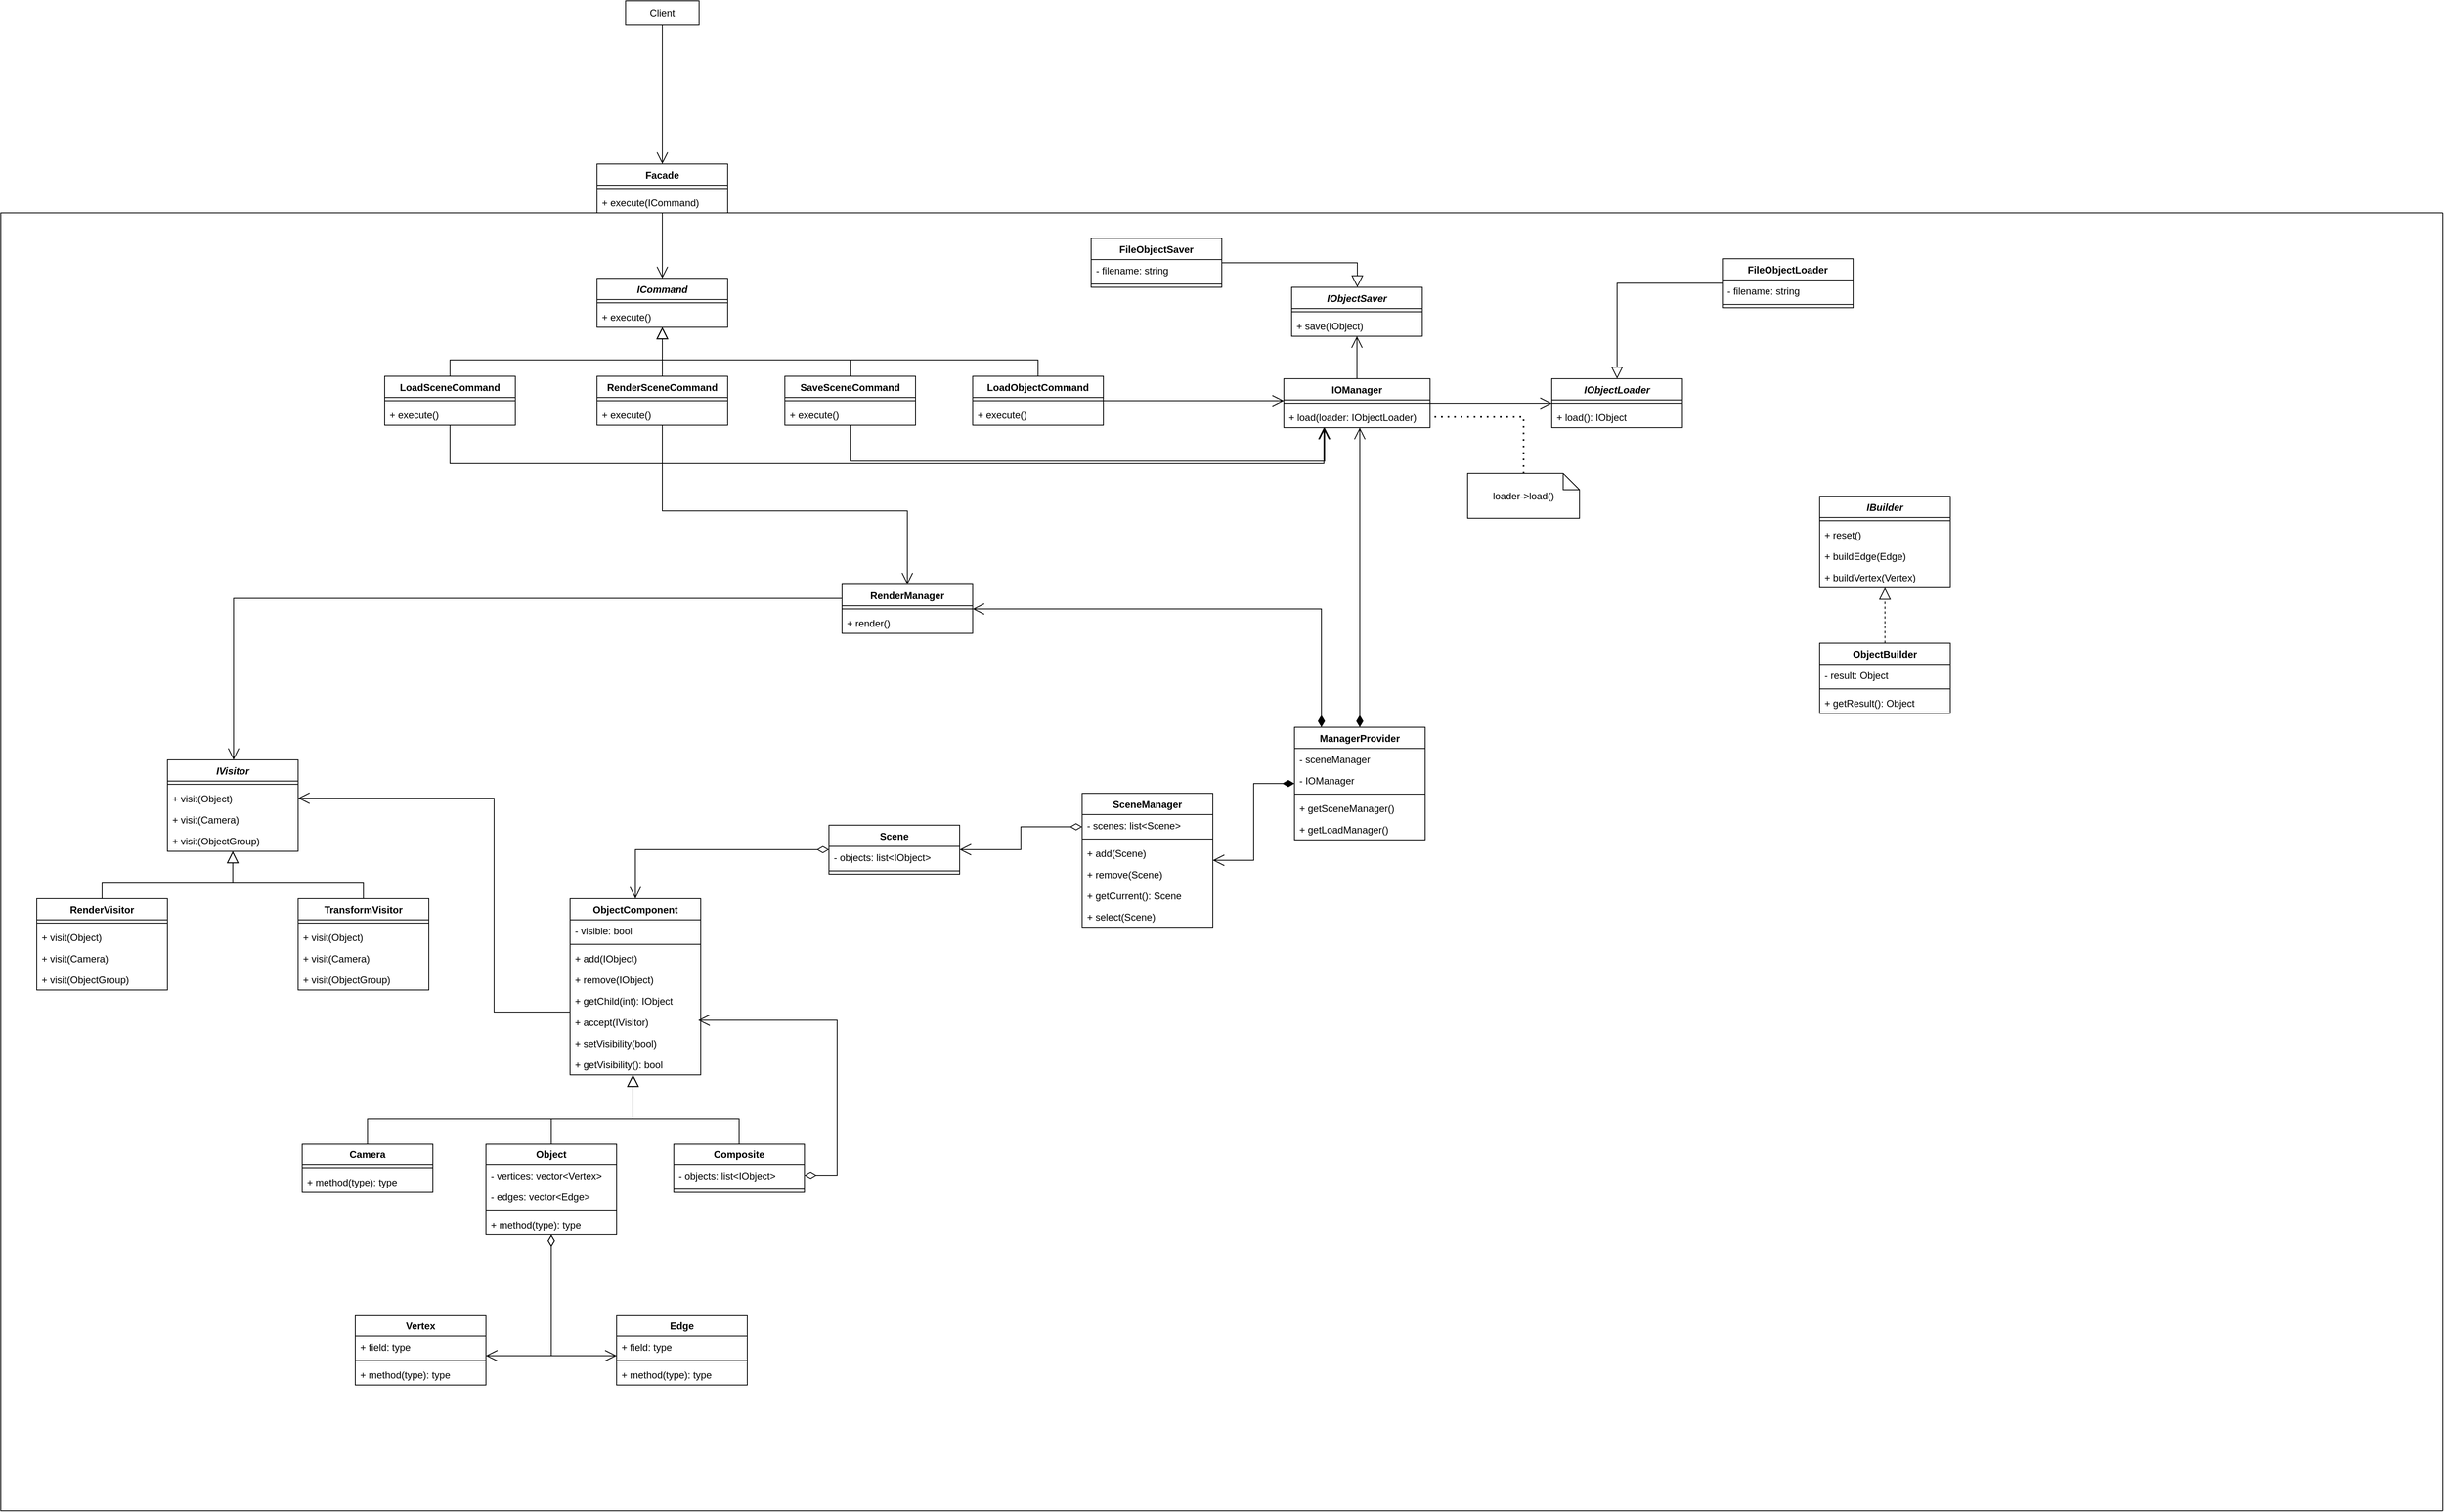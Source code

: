 <mxfile version="17.4.2" type="device"><diagram id="G_Q_PMHw7fxnpR6JD6iH" name="Page-1"><mxGraphModel dx="1293" dy="1623" grid="0" gridSize="10" guides="1" tooltips="1" connect="1" arrows="1" fold="1" page="0" pageScale="1" pageWidth="850" pageHeight="1100" math="0" shadow="0"><root><mxCell id="0"/><mxCell id="1" parent="0"/><mxCell id="bB6vlRDiRzzj8Xv2klCE-108" value="" style="swimlane;startSize=0;movable=0;direction=south;" parent="1" vertex="1"><mxGeometry x="50" y="-310" width="2990" height="1590" as="geometry"/></mxCell><mxCell id="bB6vlRDiRzzj8Xv2klCE-117" value="ICommand" style="swimlane;fontStyle=3;align=center;verticalAlign=top;childLayout=stackLayout;horizontal=1;startSize=26;horizontalStack=0;resizeParent=1;resizeParentMax=0;resizeLast=0;collapsible=1;marginBottom=0;" parent="bB6vlRDiRzzj8Xv2klCE-108" vertex="1"><mxGeometry x="730" y="80" width="160" height="60" as="geometry"/></mxCell><mxCell id="bB6vlRDiRzzj8Xv2klCE-118" value="" style="line;strokeWidth=1;fillColor=none;align=left;verticalAlign=middle;spacingTop=-1;spacingLeft=3;spacingRight=3;rotatable=0;labelPosition=right;points=[];portConstraint=eastwest;" parent="bB6vlRDiRzzj8Xv2klCE-117" vertex="1"><mxGeometry y="26" width="160" height="8" as="geometry"/></mxCell><mxCell id="bB6vlRDiRzzj8Xv2klCE-119" value="+ execute()" style="text;strokeColor=none;fillColor=none;align=left;verticalAlign=top;spacingLeft=4;spacingRight=4;overflow=hidden;rotatable=0;points=[[0,0.5],[1,0.5]];portConstraint=eastwest;" parent="bB6vlRDiRzzj8Xv2klCE-117" vertex="1"><mxGeometry y="34" width="160" height="26" as="geometry"/></mxCell><mxCell id="bB6vlRDiRzzj8Xv2klCE-142" style="edgeStyle=orthogonalEdgeStyle;rounded=0;orthogonalLoop=1;jettySize=auto;html=1;startArrow=none;startFill=0;endArrow=block;endFill=0;startSize=12;endSize=12;" parent="bB6vlRDiRzzj8Xv2klCE-108" source="bB6vlRDiRzzj8Xv2klCE-121" target="bB6vlRDiRzzj8Xv2klCE-117" edge="1"><mxGeometry relative="1" as="geometry"><Array as="points"><mxPoint x="550" y="180"/><mxPoint x="810" y="180"/></Array></mxGeometry></mxCell><mxCell id="bB6vlRDiRzzj8Xv2klCE-186" style="edgeStyle=orthogonalEdgeStyle;rounded=0;orthogonalLoop=1;jettySize=auto;html=1;startArrow=none;startFill=0;endArrow=open;endFill=0;startSize=12;endSize=12;" parent="bB6vlRDiRzzj8Xv2klCE-108" source="bB6vlRDiRzzj8Xv2klCE-121" target="bB6vlRDiRzzj8Xv2klCE-144" edge="1"><mxGeometry relative="1" as="geometry"><Array as="points"><mxPoint x="550" y="307"/><mxPoint x="1620" y="307"/></Array></mxGeometry></mxCell><mxCell id="bB6vlRDiRzzj8Xv2klCE-121" value="LoadSceneCommand" style="swimlane;fontStyle=1;align=center;verticalAlign=top;childLayout=stackLayout;horizontal=1;startSize=26;horizontalStack=0;resizeParent=1;resizeParentMax=0;resizeLast=0;collapsible=1;marginBottom=0;" parent="bB6vlRDiRzzj8Xv2klCE-108" vertex="1"><mxGeometry x="470" y="200" width="160" height="60" as="geometry"/></mxCell><mxCell id="bB6vlRDiRzzj8Xv2klCE-122" value="" style="line;strokeWidth=1;fillColor=none;align=left;verticalAlign=middle;spacingTop=-1;spacingLeft=3;spacingRight=3;rotatable=0;labelPosition=right;points=[];portConstraint=eastwest;" parent="bB6vlRDiRzzj8Xv2klCE-121" vertex="1"><mxGeometry y="26" width="160" height="8" as="geometry"/></mxCell><mxCell id="bB6vlRDiRzzj8Xv2klCE-123" value="+ execute()" style="text;strokeColor=none;fillColor=none;align=left;verticalAlign=top;spacingLeft=4;spacingRight=4;overflow=hidden;rotatable=0;points=[[0,0.5],[1,0.5]];portConstraint=eastwest;" parent="bB6vlRDiRzzj8Xv2klCE-121" vertex="1"><mxGeometry y="34" width="160" height="26" as="geometry"/></mxCell><mxCell id="bB6vlRDiRzzj8Xv2klCE-130" style="edgeStyle=orthogonalEdgeStyle;rounded=0;orthogonalLoop=1;jettySize=auto;html=1;startArrow=none;startFill=0;endArrow=block;endFill=0;startSize=12;endSize=12;" parent="bB6vlRDiRzzj8Xv2klCE-108" source="bB6vlRDiRzzj8Xv2klCE-124" target="bB6vlRDiRzzj8Xv2klCE-117" edge="1"><mxGeometry relative="1" as="geometry"/></mxCell><mxCell id="bB6vlRDiRzzj8Xv2klCE-185" style="edgeStyle=orthogonalEdgeStyle;rounded=0;orthogonalLoop=1;jettySize=auto;html=1;startArrow=none;startFill=0;endArrow=open;endFill=0;startSize=12;endSize=12;" parent="bB6vlRDiRzzj8Xv2klCE-108" source="bB6vlRDiRzzj8Xv2klCE-124" target="bB6vlRDiRzzj8Xv2klCE-177" edge="1"><mxGeometry relative="1" as="geometry"><Array as="points"><mxPoint x="810" y="365"/><mxPoint x="1110" y="365"/></Array></mxGeometry></mxCell><mxCell id="bB6vlRDiRzzj8Xv2klCE-124" value="RenderSceneCommand" style="swimlane;fontStyle=1;align=center;verticalAlign=top;childLayout=stackLayout;horizontal=1;startSize=26;horizontalStack=0;resizeParent=1;resizeParentMax=0;resizeLast=0;collapsible=1;marginBottom=0;" parent="bB6vlRDiRzzj8Xv2klCE-108" vertex="1"><mxGeometry x="730" y="200" width="160" height="60" as="geometry"/></mxCell><mxCell id="bB6vlRDiRzzj8Xv2klCE-125" value="" style="line;strokeWidth=1;fillColor=none;align=left;verticalAlign=middle;spacingTop=-1;spacingLeft=3;spacingRight=3;rotatable=0;labelPosition=right;points=[];portConstraint=eastwest;" parent="bB6vlRDiRzzj8Xv2klCE-124" vertex="1"><mxGeometry y="26" width="160" height="8" as="geometry"/></mxCell><mxCell id="bB6vlRDiRzzj8Xv2klCE-126" value="+ execute()" style="text;strokeColor=none;fillColor=none;align=left;verticalAlign=top;spacingLeft=4;spacingRight=4;overflow=hidden;rotatable=0;points=[[0,0.5],[1,0.5]];portConstraint=eastwest;" parent="bB6vlRDiRzzj8Xv2klCE-124" vertex="1"><mxGeometry y="34" width="160" height="26" as="geometry"/></mxCell><mxCell id="bB6vlRDiRzzj8Xv2klCE-132" style="edgeStyle=orthogonalEdgeStyle;rounded=0;orthogonalLoop=1;jettySize=auto;html=1;startArrow=none;startFill=0;endArrow=block;endFill=0;startSize=12;endSize=12;" parent="bB6vlRDiRzzj8Xv2klCE-108" source="bB6vlRDiRzzj8Xv2klCE-127" target="bB6vlRDiRzzj8Xv2klCE-117" edge="1"><mxGeometry relative="1" as="geometry"><Array as="points"><mxPoint x="1270" y="180"/><mxPoint x="810" y="180"/></Array></mxGeometry></mxCell><mxCell id="bB6vlRDiRzzj8Xv2klCE-166" style="edgeStyle=orthogonalEdgeStyle;rounded=0;orthogonalLoop=1;jettySize=auto;html=1;startArrow=none;startFill=0;endArrow=open;endFill=0;startSize=12;endSize=12;" parent="bB6vlRDiRzzj8Xv2klCE-108" source="bB6vlRDiRzzj8Xv2klCE-127" target="bB6vlRDiRzzj8Xv2klCE-144" edge="1"><mxGeometry relative="1" as="geometry"><Array as="points"><mxPoint x="1523" y="230"/><mxPoint x="1523" y="230"/></Array></mxGeometry></mxCell><mxCell id="bB6vlRDiRzzj8Xv2klCE-127" value="LoadObjectCommand" style="swimlane;fontStyle=1;align=center;verticalAlign=top;childLayout=stackLayout;horizontal=1;startSize=26;horizontalStack=0;resizeParent=1;resizeParentMax=0;resizeLast=0;collapsible=1;marginBottom=0;" parent="bB6vlRDiRzzj8Xv2klCE-108" vertex="1"><mxGeometry x="1190" y="200" width="160" height="60" as="geometry"/></mxCell><mxCell id="bB6vlRDiRzzj8Xv2klCE-128" value="" style="line;strokeWidth=1;fillColor=none;align=left;verticalAlign=middle;spacingTop=-1;spacingLeft=3;spacingRight=3;rotatable=0;labelPosition=right;points=[];portConstraint=eastwest;" parent="bB6vlRDiRzzj8Xv2klCE-127" vertex="1"><mxGeometry y="26" width="160" height="8" as="geometry"/></mxCell><mxCell id="bB6vlRDiRzzj8Xv2klCE-129" value="+ execute()" style="text;strokeColor=none;fillColor=none;align=left;verticalAlign=top;spacingLeft=4;spacingRight=4;overflow=hidden;rotatable=0;points=[[0,0.5],[1,0.5]];portConstraint=eastwest;" parent="bB6vlRDiRzzj8Xv2klCE-127" vertex="1"><mxGeometry y="34" width="160" height="26" as="geometry"/></mxCell><mxCell id="bB6vlRDiRzzj8Xv2klCE-143" style="edgeStyle=orthogonalEdgeStyle;rounded=0;orthogonalLoop=1;jettySize=auto;html=1;startArrow=none;startFill=0;endArrow=block;endFill=0;startSize=12;endSize=12;" parent="bB6vlRDiRzzj8Xv2klCE-108" source="bB6vlRDiRzzj8Xv2klCE-133" target="bB6vlRDiRzzj8Xv2klCE-117" edge="1"><mxGeometry relative="1" as="geometry"><Array as="points"><mxPoint x="1040" y="180"/><mxPoint x="810" y="180"/></Array></mxGeometry></mxCell><mxCell id="bB6vlRDiRzzj8Xv2klCE-176" style="edgeStyle=orthogonalEdgeStyle;rounded=0;orthogonalLoop=1;jettySize=auto;html=1;startArrow=none;startFill=0;endArrow=open;endFill=0;startSize=12;endSize=12;" parent="bB6vlRDiRzzj8Xv2klCE-108" source="bB6vlRDiRzzj8Xv2klCE-133" target="bB6vlRDiRzzj8Xv2klCE-144" edge="1"><mxGeometry relative="1" as="geometry"><Array as="points"><mxPoint x="1040" y="304"/><mxPoint x="1621" y="304"/></Array></mxGeometry></mxCell><mxCell id="bB6vlRDiRzzj8Xv2klCE-133" value="SaveSceneCommand" style="swimlane;fontStyle=1;align=center;verticalAlign=top;childLayout=stackLayout;horizontal=1;startSize=26;horizontalStack=0;resizeParent=1;resizeParentMax=0;resizeLast=0;collapsible=1;marginBottom=0;" parent="bB6vlRDiRzzj8Xv2klCE-108" vertex="1"><mxGeometry x="960" y="200" width="160" height="60" as="geometry"/></mxCell><mxCell id="bB6vlRDiRzzj8Xv2klCE-134" value="" style="line;strokeWidth=1;fillColor=none;align=left;verticalAlign=middle;spacingTop=-1;spacingLeft=3;spacingRight=3;rotatable=0;labelPosition=right;points=[];portConstraint=eastwest;" parent="bB6vlRDiRzzj8Xv2klCE-133" vertex="1"><mxGeometry y="26" width="160" height="8" as="geometry"/></mxCell><mxCell id="bB6vlRDiRzzj8Xv2klCE-135" value="+ execute()" style="text;strokeColor=none;fillColor=none;align=left;verticalAlign=top;spacingLeft=4;spacingRight=4;overflow=hidden;rotatable=0;points=[[0,0.5],[1,0.5]];portConstraint=eastwest;" parent="bB6vlRDiRzzj8Xv2klCE-133" vertex="1"><mxGeometry y="34" width="160" height="26" as="geometry"/></mxCell><mxCell id="bB6vlRDiRzzj8Xv2klCE-1" value="Camera" style="swimlane;fontStyle=1;align=center;verticalAlign=top;childLayout=stackLayout;horizontal=1;startSize=26;horizontalStack=0;resizeParent=1;resizeParentMax=0;resizeLast=0;collapsible=1;marginBottom=0;" parent="bB6vlRDiRzzj8Xv2klCE-108" vertex="1"><mxGeometry x="369" y="1140" width="160" height="60" as="geometry"/></mxCell><mxCell id="bB6vlRDiRzzj8Xv2klCE-3" value="" style="line;strokeWidth=1;fillColor=none;align=left;verticalAlign=middle;spacingTop=-1;spacingLeft=3;spacingRight=3;rotatable=0;labelPosition=right;points=[];portConstraint=eastwest;" parent="bB6vlRDiRzzj8Xv2klCE-1" vertex="1"><mxGeometry y="26" width="160" height="8" as="geometry"/></mxCell><mxCell id="bB6vlRDiRzzj8Xv2klCE-4" value="+ method(type): type" style="text;strokeColor=none;fillColor=none;align=left;verticalAlign=top;spacingLeft=4;spacingRight=4;overflow=hidden;rotatable=0;points=[[0,0.5],[1,0.5]];portConstraint=eastwest;" parent="bB6vlRDiRzzj8Xv2klCE-1" vertex="1"><mxGeometry y="34" width="160" height="26" as="geometry"/></mxCell><mxCell id="bB6vlRDiRzzj8Xv2klCE-5" value="ObjectComponent" style="swimlane;fontStyle=1;align=center;verticalAlign=top;childLayout=stackLayout;horizontal=1;startSize=26;horizontalStack=0;resizeParent=1;resizeParentMax=0;resizeLast=0;collapsible=1;marginBottom=0;" parent="bB6vlRDiRzzj8Xv2klCE-108" vertex="1"><mxGeometry x="697" y="840" width="160" height="216" as="geometry"/></mxCell><mxCell id="FsMbufZpEnlzZFae4OoH-3" value="- visible: bool" style="text;strokeColor=none;fillColor=none;align=left;verticalAlign=top;spacingLeft=4;spacingRight=4;overflow=hidden;rotatable=0;points=[[0,0.5],[1,0.5]];portConstraint=eastwest;" vertex="1" parent="bB6vlRDiRzzj8Xv2klCE-5"><mxGeometry y="26" width="160" height="26" as="geometry"/></mxCell><mxCell id="bB6vlRDiRzzj8Xv2klCE-7" value="" style="line;strokeWidth=1;fillColor=none;align=left;verticalAlign=middle;spacingTop=-1;spacingLeft=3;spacingRight=3;rotatable=0;labelPosition=right;points=[];portConstraint=eastwest;" parent="bB6vlRDiRzzj8Xv2klCE-5" vertex="1"><mxGeometry y="52" width="160" height="8" as="geometry"/></mxCell><mxCell id="bB6vlRDiRzzj8Xv2klCE-8" value="+ add(IObject)" style="text;strokeColor=none;fillColor=none;align=left;verticalAlign=top;spacingLeft=4;spacingRight=4;overflow=hidden;rotatable=0;points=[[0,0.5],[1,0.5]];portConstraint=eastwest;" parent="bB6vlRDiRzzj8Xv2klCE-5" vertex="1"><mxGeometry y="60" width="160" height="26" as="geometry"/></mxCell><mxCell id="bB6vlRDiRzzj8Xv2klCE-25" value="+ remove(IObject)" style="text;strokeColor=none;fillColor=none;align=left;verticalAlign=top;spacingLeft=4;spacingRight=4;overflow=hidden;rotatable=0;points=[[0,0.5],[1,0.5]];portConstraint=eastwest;" parent="bB6vlRDiRzzj8Xv2klCE-5" vertex="1"><mxGeometry y="86" width="160" height="26" as="geometry"/></mxCell><mxCell id="bB6vlRDiRzzj8Xv2klCE-26" value="+ getChild(int): IObject" style="text;strokeColor=none;fillColor=none;align=left;verticalAlign=top;spacingLeft=4;spacingRight=4;overflow=hidden;rotatable=0;points=[[0,0.5],[1,0.5]];portConstraint=eastwest;" parent="bB6vlRDiRzzj8Xv2klCE-5" vertex="1"><mxGeometry y="112" width="160" height="26" as="geometry"/></mxCell><mxCell id="bB6vlRDiRzzj8Xv2klCE-54" value="+ accept(IVisitor)" style="text;strokeColor=none;fillColor=none;align=left;verticalAlign=top;spacingLeft=4;spacingRight=4;overflow=hidden;rotatable=0;points=[[0,0.5],[1,0.5]];portConstraint=eastwest;" parent="bB6vlRDiRzzj8Xv2klCE-5" vertex="1"><mxGeometry y="138" width="160" height="26" as="geometry"/></mxCell><mxCell id="FsMbufZpEnlzZFae4OoH-1" value="+ setVisibility(bool)" style="text;strokeColor=none;fillColor=none;align=left;verticalAlign=top;spacingLeft=4;spacingRight=4;overflow=hidden;rotatable=0;points=[[0,0.5],[1,0.5]];portConstraint=eastwest;" vertex="1" parent="bB6vlRDiRzzj8Xv2klCE-5"><mxGeometry y="164" width="160" height="26" as="geometry"/></mxCell><mxCell id="FsMbufZpEnlzZFae4OoH-4" value="+ getVisibility(): bool" style="text;strokeColor=none;fillColor=none;align=left;verticalAlign=top;spacingLeft=4;spacingRight=4;overflow=hidden;rotatable=0;points=[[0,0.5],[1,0.5]];portConstraint=eastwest;" vertex="1" parent="bB6vlRDiRzzj8Xv2klCE-5"><mxGeometry y="190" width="160" height="26" as="geometry"/></mxCell><mxCell id="bB6vlRDiRzzj8Xv2klCE-28" style="edgeStyle=orthogonalEdgeStyle;rounded=0;orthogonalLoop=1;jettySize=auto;html=1;startArrow=none;startFill=0;endArrow=block;endFill=0;startSize=12;endSize=12;" parent="bB6vlRDiRzzj8Xv2klCE-108" source="bB6vlRDiRzzj8Xv2klCE-1" target="bB6vlRDiRzzj8Xv2klCE-5" edge="1"><mxGeometry relative="1" as="geometry"><Array as="points"><mxPoint x="449" y="1110"/><mxPoint x="774" y="1110"/></Array></mxGeometry></mxCell><mxCell id="bB6vlRDiRzzj8Xv2klCE-27" style="edgeStyle=orthogonalEdgeStyle;rounded=0;orthogonalLoop=1;jettySize=auto;html=1;startArrow=diamondThin;startFill=0;endArrow=open;endFill=0;startSize=12;endSize=12;" parent="bB6vlRDiRzzj8Xv2klCE-108" source="bB6vlRDiRzzj8Xv2klCE-9" target="bB6vlRDiRzzj8Xv2klCE-5" edge="1"><mxGeometry relative="1" as="geometry"/></mxCell><mxCell id="bB6vlRDiRzzj8Xv2klCE-9" value="Scene" style="swimlane;fontStyle=1;align=center;verticalAlign=top;childLayout=stackLayout;horizontal=1;startSize=26;horizontalStack=0;resizeParent=1;resizeParentMax=0;resizeLast=0;collapsible=1;marginBottom=0;" parent="bB6vlRDiRzzj8Xv2klCE-108" vertex="1"><mxGeometry x="1014" y="750" width="160" height="60" as="geometry"/></mxCell><mxCell id="bB6vlRDiRzzj8Xv2klCE-10" value="- objects: list&lt;IObject&gt;" style="text;strokeColor=none;fillColor=none;align=left;verticalAlign=top;spacingLeft=4;spacingRight=4;overflow=hidden;rotatable=0;points=[[0,0.5],[1,0.5]];portConstraint=eastwest;" parent="bB6vlRDiRzzj8Xv2klCE-9" vertex="1"><mxGeometry y="26" width="160" height="26" as="geometry"/></mxCell><mxCell id="bB6vlRDiRzzj8Xv2klCE-11" value="" style="line;strokeWidth=1;fillColor=none;align=left;verticalAlign=middle;spacingTop=-1;spacingLeft=3;spacingRight=3;rotatable=0;labelPosition=right;points=[];portConstraint=eastwest;" parent="bB6vlRDiRzzj8Xv2klCE-9" vertex="1"><mxGeometry y="52" width="160" height="8" as="geometry"/></mxCell><mxCell id="bB6vlRDiRzzj8Xv2klCE-22" style="edgeStyle=orthogonalEdgeStyle;rounded=0;orthogonalLoop=1;jettySize=auto;html=1;startArrow=none;startFill=0;endArrow=block;endFill=0;startSize=12;endSize=12;" parent="bB6vlRDiRzzj8Xv2klCE-108" source="bB6vlRDiRzzj8Xv2klCE-13" target="bB6vlRDiRzzj8Xv2klCE-5" edge="1"><mxGeometry relative="1" as="geometry"><Array as="points"><mxPoint x="674" y="1110"/><mxPoint x="774" y="1110"/></Array></mxGeometry></mxCell><mxCell id="bB6vlRDiRzzj8Xv2klCE-13" value="Object" style="swimlane;fontStyle=1;align=center;verticalAlign=top;childLayout=stackLayout;horizontal=1;startSize=26;horizontalStack=0;resizeParent=1;resizeParentMax=0;resizeLast=0;collapsible=1;marginBottom=0;" parent="bB6vlRDiRzzj8Xv2klCE-108" vertex="1"><mxGeometry x="594" y="1140" width="160" height="112" as="geometry"/></mxCell><mxCell id="bB6vlRDiRzzj8Xv2klCE-71" value="- vertices: vector&lt;Vertex&gt;" style="text;strokeColor=none;fillColor=none;align=left;verticalAlign=top;spacingLeft=4;spacingRight=4;overflow=hidden;rotatable=0;points=[[0,0.5],[1,0.5]];portConstraint=eastwest;" parent="bB6vlRDiRzzj8Xv2klCE-13" vertex="1"><mxGeometry y="26" width="160" height="26" as="geometry"/></mxCell><mxCell id="bB6vlRDiRzzj8Xv2klCE-72" value="- edges: vector&lt;Edge&gt;" style="text;strokeColor=none;fillColor=none;align=left;verticalAlign=top;spacingLeft=4;spacingRight=4;overflow=hidden;rotatable=0;points=[[0,0.5],[1,0.5]];portConstraint=eastwest;" parent="bB6vlRDiRzzj8Xv2klCE-13" vertex="1"><mxGeometry y="52" width="160" height="26" as="geometry"/></mxCell><mxCell id="bB6vlRDiRzzj8Xv2klCE-15" value="" style="line;strokeWidth=1;fillColor=none;align=left;verticalAlign=middle;spacingTop=-1;spacingLeft=3;spacingRight=3;rotatable=0;labelPosition=right;points=[];portConstraint=eastwest;" parent="bB6vlRDiRzzj8Xv2klCE-13" vertex="1"><mxGeometry y="78" width="160" height="8" as="geometry"/></mxCell><mxCell id="bB6vlRDiRzzj8Xv2klCE-16" value="+ method(type): type" style="text;strokeColor=none;fillColor=none;align=left;verticalAlign=top;spacingLeft=4;spacingRight=4;overflow=hidden;rotatable=0;points=[[0,0.5],[1,0.5]];portConstraint=eastwest;" parent="bB6vlRDiRzzj8Xv2klCE-13" vertex="1"><mxGeometry y="86" width="160" height="26" as="geometry"/></mxCell><mxCell id="bB6vlRDiRzzj8Xv2klCE-21" style="edgeStyle=orthogonalEdgeStyle;rounded=0;orthogonalLoop=1;jettySize=auto;html=1;entryX=1;entryY=0.5;entryDx=0;entryDy=0;exitX=1;exitY=0.5;exitDx=0;exitDy=0;endSize=12;startSize=12;endArrow=open;endFill=0;startArrow=diamondThin;startFill=0;" parent="bB6vlRDiRzzj8Xv2klCE-108" source="bB6vlRDiRzzj8Xv2klCE-18" edge="1"><mxGeometry relative="1" as="geometry"><mxPoint x="854" y="989" as="targetPoint"/><Array as="points"><mxPoint x="1024" y="1179"/><mxPoint x="1024" y="989"/></Array></mxGeometry></mxCell><mxCell id="bB6vlRDiRzzj8Xv2klCE-24" style="edgeStyle=orthogonalEdgeStyle;rounded=0;orthogonalLoop=1;jettySize=auto;html=1;exitX=0.5;exitY=0;exitDx=0;exitDy=0;startArrow=none;startFill=0;endArrow=block;endFill=0;startSize=12;endSize=12;" parent="bB6vlRDiRzzj8Xv2klCE-108" source="bB6vlRDiRzzj8Xv2klCE-17" target="bB6vlRDiRzzj8Xv2klCE-5" edge="1"><mxGeometry relative="1" as="geometry"><Array as="points"><mxPoint x="904" y="1110"/><mxPoint x="774" y="1110"/></Array></mxGeometry></mxCell><mxCell id="bB6vlRDiRzzj8Xv2klCE-17" value="Composite" style="swimlane;fontStyle=1;align=center;verticalAlign=top;childLayout=stackLayout;horizontal=1;startSize=26;horizontalStack=0;resizeParent=1;resizeParentMax=0;resizeLast=0;collapsible=1;marginBottom=0;" parent="bB6vlRDiRzzj8Xv2klCE-108" vertex="1"><mxGeometry x="824" y="1140" width="160" height="60" as="geometry"/></mxCell><mxCell id="bB6vlRDiRzzj8Xv2klCE-18" value="- objects: list&lt;IObject&gt;" style="text;strokeColor=none;fillColor=none;align=left;verticalAlign=top;spacingLeft=4;spacingRight=4;overflow=hidden;rotatable=0;points=[[0,0.5],[1,0.5]];portConstraint=eastwest;" parent="bB6vlRDiRzzj8Xv2klCE-17" vertex="1"><mxGeometry y="26" width="160" height="26" as="geometry"/></mxCell><mxCell id="bB6vlRDiRzzj8Xv2klCE-19" value="" style="line;strokeWidth=1;fillColor=none;align=left;verticalAlign=middle;spacingTop=-1;spacingLeft=3;spacingRight=3;rotatable=0;labelPosition=right;points=[];portConstraint=eastwest;" parent="bB6vlRDiRzzj8Xv2klCE-17" vertex="1"><mxGeometry y="52" width="160" height="8" as="geometry"/></mxCell><mxCell id="bB6vlRDiRzzj8Xv2klCE-29" value="IVisitor" style="swimlane;fontStyle=3;align=center;verticalAlign=top;childLayout=stackLayout;horizontal=1;startSize=26;horizontalStack=0;resizeParent=1;resizeParentMax=0;resizeLast=0;collapsible=1;marginBottom=0;" parent="bB6vlRDiRzzj8Xv2klCE-108" vertex="1"><mxGeometry x="204" y="670" width="160" height="112" as="geometry"/></mxCell><mxCell id="bB6vlRDiRzzj8Xv2klCE-31" value="" style="line;strokeWidth=1;fillColor=none;align=left;verticalAlign=middle;spacingTop=-1;spacingLeft=3;spacingRight=3;rotatable=0;labelPosition=right;points=[];portConstraint=eastwest;" parent="bB6vlRDiRzzj8Xv2klCE-29" vertex="1"><mxGeometry y="26" width="160" height="8" as="geometry"/></mxCell><mxCell id="bB6vlRDiRzzj8Xv2klCE-32" value="+ visit(Object)" style="text;strokeColor=none;fillColor=none;align=left;verticalAlign=top;spacingLeft=4;spacingRight=4;overflow=hidden;rotatable=0;points=[[0,0.5],[1,0.5]];portConstraint=eastwest;" parent="bB6vlRDiRzzj8Xv2klCE-29" vertex="1"><mxGeometry y="34" width="160" height="26" as="geometry"/></mxCell><mxCell id="bB6vlRDiRzzj8Xv2klCE-33" value="+ visit(Camera)" style="text;strokeColor=none;fillColor=none;align=left;verticalAlign=top;spacingLeft=4;spacingRight=4;overflow=hidden;rotatable=0;points=[[0,0.5],[1,0.5]];portConstraint=eastwest;" parent="bB6vlRDiRzzj8Xv2klCE-29" vertex="1"><mxGeometry y="60" width="160" height="26" as="geometry"/></mxCell><mxCell id="bB6vlRDiRzzj8Xv2klCE-34" value="+ visit(ObjectGroup)" style="text;strokeColor=none;fillColor=none;align=left;verticalAlign=top;spacingLeft=4;spacingRight=4;overflow=hidden;rotatable=0;points=[[0,0.5],[1,0.5]];portConstraint=eastwest;" parent="bB6vlRDiRzzj8Xv2klCE-29" vertex="1"><mxGeometry y="86" width="160" height="26" as="geometry"/></mxCell><mxCell id="bB6vlRDiRzzj8Xv2klCE-49" style="edgeStyle=orthogonalEdgeStyle;rounded=0;orthogonalLoop=1;jettySize=auto;html=1;startArrow=none;startFill=0;endArrow=block;endFill=0;startSize=12;endSize=12;" parent="bB6vlRDiRzzj8Xv2klCE-108" source="bB6vlRDiRzzj8Xv2klCE-39" target="bB6vlRDiRzzj8Xv2klCE-29" edge="1"><mxGeometry relative="1" as="geometry"><Array as="points"><mxPoint x="124" y="820"/><mxPoint x="284" y="820"/></Array></mxGeometry></mxCell><mxCell id="bB6vlRDiRzzj8Xv2klCE-39" value="RenderVisitor" style="swimlane;fontStyle=1;align=center;verticalAlign=top;childLayout=stackLayout;horizontal=1;startSize=26;horizontalStack=0;resizeParent=1;resizeParentMax=0;resizeLast=0;collapsible=1;marginBottom=0;" parent="bB6vlRDiRzzj8Xv2klCE-108" vertex="1"><mxGeometry x="44" y="840" width="160" height="112" as="geometry"/></mxCell><mxCell id="bB6vlRDiRzzj8Xv2klCE-40" value="" style="line;strokeWidth=1;fillColor=none;align=left;verticalAlign=middle;spacingTop=-1;spacingLeft=3;spacingRight=3;rotatable=0;labelPosition=right;points=[];portConstraint=eastwest;" parent="bB6vlRDiRzzj8Xv2klCE-39" vertex="1"><mxGeometry y="26" width="160" height="8" as="geometry"/></mxCell><mxCell id="bB6vlRDiRzzj8Xv2klCE-41" value="+ visit(Object)" style="text;strokeColor=none;fillColor=none;align=left;verticalAlign=top;spacingLeft=4;spacingRight=4;overflow=hidden;rotatable=0;points=[[0,0.5],[1,0.5]];portConstraint=eastwest;" parent="bB6vlRDiRzzj8Xv2klCE-39" vertex="1"><mxGeometry y="34" width="160" height="26" as="geometry"/></mxCell><mxCell id="bB6vlRDiRzzj8Xv2klCE-42" value="+ visit(Camera)" style="text;strokeColor=none;fillColor=none;align=left;verticalAlign=top;spacingLeft=4;spacingRight=4;overflow=hidden;rotatable=0;points=[[0,0.5],[1,0.5]];portConstraint=eastwest;" parent="bB6vlRDiRzzj8Xv2klCE-39" vertex="1"><mxGeometry y="60" width="160" height="26" as="geometry"/></mxCell><mxCell id="bB6vlRDiRzzj8Xv2klCE-43" value="+ visit(ObjectGroup)" style="text;strokeColor=none;fillColor=none;align=left;verticalAlign=top;spacingLeft=4;spacingRight=4;overflow=hidden;rotatable=0;points=[[0,0.5],[1,0.5]];portConstraint=eastwest;" parent="bB6vlRDiRzzj8Xv2klCE-39" vertex="1"><mxGeometry y="86" width="160" height="26" as="geometry"/></mxCell><mxCell id="bB6vlRDiRzzj8Xv2klCE-51" style="edgeStyle=orthogonalEdgeStyle;rounded=0;orthogonalLoop=1;jettySize=auto;html=1;startArrow=none;startFill=0;endArrow=block;endFill=0;startSize=12;endSize=12;" parent="bB6vlRDiRzzj8Xv2klCE-108" source="bB6vlRDiRzzj8Xv2klCE-44" target="bB6vlRDiRzzj8Xv2klCE-29" edge="1"><mxGeometry relative="1" as="geometry"><Array as="points"><mxPoint x="444" y="820"/><mxPoint x="284" y="820"/></Array></mxGeometry></mxCell><mxCell id="bB6vlRDiRzzj8Xv2klCE-44" value="TransformVisitor" style="swimlane;fontStyle=1;align=center;verticalAlign=top;childLayout=stackLayout;horizontal=1;startSize=26;horizontalStack=0;resizeParent=1;resizeParentMax=0;resizeLast=0;collapsible=1;marginBottom=0;" parent="bB6vlRDiRzzj8Xv2klCE-108" vertex="1"><mxGeometry x="364" y="840" width="160" height="112" as="geometry"/></mxCell><mxCell id="bB6vlRDiRzzj8Xv2klCE-45" value="" style="line;strokeWidth=1;fillColor=none;align=left;verticalAlign=middle;spacingTop=-1;spacingLeft=3;spacingRight=3;rotatable=0;labelPosition=right;points=[];portConstraint=eastwest;" parent="bB6vlRDiRzzj8Xv2klCE-44" vertex="1"><mxGeometry y="26" width="160" height="8" as="geometry"/></mxCell><mxCell id="bB6vlRDiRzzj8Xv2klCE-46" value="+ visit(Object)" style="text;strokeColor=none;fillColor=none;align=left;verticalAlign=top;spacingLeft=4;spacingRight=4;overflow=hidden;rotatable=0;points=[[0,0.5],[1,0.5]];portConstraint=eastwest;" parent="bB6vlRDiRzzj8Xv2klCE-44" vertex="1"><mxGeometry y="34" width="160" height="26" as="geometry"/></mxCell><mxCell id="bB6vlRDiRzzj8Xv2klCE-47" value="+ visit(Camera)" style="text;strokeColor=none;fillColor=none;align=left;verticalAlign=top;spacingLeft=4;spacingRight=4;overflow=hidden;rotatable=0;points=[[0,0.5],[1,0.5]];portConstraint=eastwest;" parent="bB6vlRDiRzzj8Xv2klCE-44" vertex="1"><mxGeometry y="60" width="160" height="26" as="geometry"/></mxCell><mxCell id="bB6vlRDiRzzj8Xv2klCE-48" value="+ visit(ObjectGroup)" style="text;strokeColor=none;fillColor=none;align=left;verticalAlign=top;spacingLeft=4;spacingRight=4;overflow=hidden;rotatable=0;points=[[0,0.5],[1,0.5]];portConstraint=eastwest;" parent="bB6vlRDiRzzj8Xv2klCE-44" vertex="1"><mxGeometry y="86" width="160" height="26" as="geometry"/></mxCell><mxCell id="bB6vlRDiRzzj8Xv2klCE-55" style="edgeStyle=orthogonalEdgeStyle;rounded=0;orthogonalLoop=1;jettySize=auto;html=1;startArrow=none;startFill=0;endArrow=open;endFill=0;startSize=12;endSize=12;" parent="bB6vlRDiRzzj8Xv2klCE-108" source="bB6vlRDiRzzj8Xv2klCE-5" target="bB6vlRDiRzzj8Xv2klCE-32" edge="1"><mxGeometry relative="1" as="geometry"><Array as="points"><mxPoint x="604" y="979"/><mxPoint x="604" y="717"/></Array></mxGeometry></mxCell><mxCell id="bB6vlRDiRzzj8Xv2klCE-81" style="edgeStyle=orthogonalEdgeStyle;rounded=0;orthogonalLoop=1;jettySize=auto;html=1;startArrow=diamondThin;startFill=0;endArrow=open;endFill=0;startSize=12;endSize=12;" parent="bB6vlRDiRzzj8Xv2klCE-108" source="bB6vlRDiRzzj8Xv2klCE-13" target="bB6vlRDiRzzj8Xv2klCE-73" edge="1"><mxGeometry relative="1" as="geometry"><Array as="points"><mxPoint x="674" y="1400"/></Array></mxGeometry></mxCell><mxCell id="bB6vlRDiRzzj8Xv2klCE-73" value="Vertex" style="swimlane;fontStyle=1;align=center;verticalAlign=top;childLayout=stackLayout;horizontal=1;startSize=26;horizontalStack=0;resizeParent=1;resizeParentMax=0;resizeLast=0;collapsible=1;marginBottom=0;" parent="bB6vlRDiRzzj8Xv2klCE-108" vertex="1"><mxGeometry x="434" y="1350" width="160" height="86" as="geometry"/></mxCell><mxCell id="bB6vlRDiRzzj8Xv2klCE-74" value="+ field: type" style="text;strokeColor=none;fillColor=none;align=left;verticalAlign=top;spacingLeft=4;spacingRight=4;overflow=hidden;rotatable=0;points=[[0,0.5],[1,0.5]];portConstraint=eastwest;" parent="bB6vlRDiRzzj8Xv2klCE-73" vertex="1"><mxGeometry y="26" width="160" height="26" as="geometry"/></mxCell><mxCell id="bB6vlRDiRzzj8Xv2klCE-75" value="" style="line;strokeWidth=1;fillColor=none;align=left;verticalAlign=middle;spacingTop=-1;spacingLeft=3;spacingRight=3;rotatable=0;labelPosition=right;points=[];portConstraint=eastwest;" parent="bB6vlRDiRzzj8Xv2klCE-73" vertex="1"><mxGeometry y="52" width="160" height="8" as="geometry"/></mxCell><mxCell id="bB6vlRDiRzzj8Xv2klCE-76" value="+ method(type): type" style="text;strokeColor=none;fillColor=none;align=left;verticalAlign=top;spacingLeft=4;spacingRight=4;overflow=hidden;rotatable=0;points=[[0,0.5],[1,0.5]];portConstraint=eastwest;" parent="bB6vlRDiRzzj8Xv2klCE-73" vertex="1"><mxGeometry y="60" width="160" height="26" as="geometry"/></mxCell><mxCell id="bB6vlRDiRzzj8Xv2klCE-77" value="Edge" style="swimlane;fontStyle=1;align=center;verticalAlign=top;childLayout=stackLayout;horizontal=1;startSize=26;horizontalStack=0;resizeParent=1;resizeParentMax=0;resizeLast=0;collapsible=1;marginBottom=0;" parent="bB6vlRDiRzzj8Xv2klCE-108" vertex="1"><mxGeometry x="754" y="1350" width="160" height="86" as="geometry"/></mxCell><mxCell id="bB6vlRDiRzzj8Xv2klCE-78" value="+ field: type" style="text;strokeColor=none;fillColor=none;align=left;verticalAlign=top;spacingLeft=4;spacingRight=4;overflow=hidden;rotatable=0;points=[[0,0.5],[1,0.5]];portConstraint=eastwest;" parent="bB6vlRDiRzzj8Xv2klCE-77" vertex="1"><mxGeometry y="26" width="160" height="26" as="geometry"/></mxCell><mxCell id="bB6vlRDiRzzj8Xv2klCE-79" value="" style="line;strokeWidth=1;fillColor=none;align=left;verticalAlign=middle;spacingTop=-1;spacingLeft=3;spacingRight=3;rotatable=0;labelPosition=right;points=[];portConstraint=eastwest;" parent="bB6vlRDiRzzj8Xv2klCE-77" vertex="1"><mxGeometry y="52" width="160" height="8" as="geometry"/></mxCell><mxCell id="bB6vlRDiRzzj8Xv2klCE-80" value="+ method(type): type" style="text;strokeColor=none;fillColor=none;align=left;verticalAlign=top;spacingLeft=4;spacingRight=4;overflow=hidden;rotatable=0;points=[[0,0.5],[1,0.5]];portConstraint=eastwest;" parent="bB6vlRDiRzzj8Xv2klCE-77" vertex="1"><mxGeometry y="60" width="160" height="26" as="geometry"/></mxCell><mxCell id="bB6vlRDiRzzj8Xv2klCE-88" value="ObjectBuilder" style="swimlane;fontStyle=1;align=center;verticalAlign=top;childLayout=stackLayout;horizontal=1;startSize=26;horizontalStack=0;resizeParent=1;resizeParentMax=0;resizeLast=0;collapsible=1;marginBottom=0;" parent="bB6vlRDiRzzj8Xv2klCE-108" vertex="1"><mxGeometry x="2227" y="527" width="160" height="86" as="geometry"/></mxCell><mxCell id="bB6vlRDiRzzj8Xv2klCE-89" value="- result: Object" style="text;strokeColor=none;fillColor=none;align=left;verticalAlign=top;spacingLeft=4;spacingRight=4;overflow=hidden;rotatable=0;points=[[0,0.5],[1,0.5]];portConstraint=eastwest;" parent="bB6vlRDiRzzj8Xv2klCE-88" vertex="1"><mxGeometry y="26" width="160" height="26" as="geometry"/></mxCell><mxCell id="bB6vlRDiRzzj8Xv2klCE-90" value="" style="line;strokeWidth=1;fillColor=none;align=left;verticalAlign=middle;spacingTop=-1;spacingLeft=3;spacingRight=3;rotatable=0;labelPosition=right;points=[];portConstraint=eastwest;" parent="bB6vlRDiRzzj8Xv2klCE-88" vertex="1"><mxGeometry y="52" width="160" height="8" as="geometry"/></mxCell><mxCell id="bB6vlRDiRzzj8Xv2klCE-91" value="+ getResult(): Object" style="text;strokeColor=none;fillColor=none;align=left;verticalAlign=top;spacingLeft=4;spacingRight=4;overflow=hidden;rotatable=0;points=[[0,0.5],[1,0.5]];portConstraint=eastwest;" parent="bB6vlRDiRzzj8Xv2klCE-88" vertex="1"><mxGeometry y="60" width="160" height="26" as="geometry"/></mxCell><mxCell id="bB6vlRDiRzzj8Xv2klCE-82" style="edgeStyle=orthogonalEdgeStyle;rounded=0;orthogonalLoop=1;jettySize=auto;html=1;startArrow=diamondThin;startFill=0;endArrow=open;endFill=0;startSize=12;endSize=12;" parent="bB6vlRDiRzzj8Xv2klCE-108" source="bB6vlRDiRzzj8Xv2klCE-13" target="bB6vlRDiRzzj8Xv2klCE-77" edge="1"><mxGeometry relative="1" as="geometry"><Array as="points"><mxPoint x="674" y="1400"/></Array></mxGeometry></mxCell><mxCell id="bB6vlRDiRzzj8Xv2klCE-101" style="edgeStyle=orthogonalEdgeStyle;rounded=0;orthogonalLoop=1;jettySize=auto;html=1;startArrow=diamondThin;startFill=0;endArrow=open;endFill=0;startSize=12;endSize=12;" parent="bB6vlRDiRzzj8Xv2klCE-108" source="bB6vlRDiRzzj8Xv2klCE-94" target="bB6vlRDiRzzj8Xv2klCE-9" edge="1"><mxGeometry relative="1" as="geometry"><Array as="points"><mxPoint x="1249" y="752"/><mxPoint x="1249" y="780"/></Array></mxGeometry></mxCell><mxCell id="bB6vlRDiRzzj8Xv2klCE-56" value="IObjectLoader" style="swimlane;fontStyle=3;align=center;verticalAlign=top;childLayout=stackLayout;horizontal=1;startSize=26;horizontalStack=0;resizeParent=1;resizeParentMax=0;resizeLast=0;collapsible=1;marginBottom=0;" parent="bB6vlRDiRzzj8Xv2klCE-108" vertex="1"><mxGeometry x="1899" y="203" width="160" height="60" as="geometry"/></mxCell><mxCell id="bB6vlRDiRzzj8Xv2klCE-58" value="" style="line;strokeWidth=1;fillColor=none;align=left;verticalAlign=middle;spacingTop=-1;spacingLeft=3;spacingRight=3;rotatable=0;labelPosition=right;points=[];portConstraint=eastwest;" parent="bB6vlRDiRzzj8Xv2klCE-56" vertex="1"><mxGeometry y="26" width="160" height="8" as="geometry"/></mxCell><mxCell id="bB6vlRDiRzzj8Xv2klCE-59" value="+ load(): IObject" style="text;strokeColor=none;fillColor=none;align=left;verticalAlign=top;spacingLeft=4;spacingRight=4;overflow=hidden;rotatable=0;points=[[0,0.5],[1,0.5]];portConstraint=eastwest;" parent="bB6vlRDiRzzj8Xv2klCE-56" vertex="1"><mxGeometry y="34" width="160" height="26" as="geometry"/></mxCell><mxCell id="bB6vlRDiRzzj8Xv2klCE-64" style="edgeStyle=orthogonalEdgeStyle;rounded=0;orthogonalLoop=1;jettySize=auto;html=1;startArrow=none;startFill=0;endArrow=block;endFill=0;startSize=12;endSize=12;" parent="bB6vlRDiRzzj8Xv2klCE-108" source="bB6vlRDiRzzj8Xv2klCE-60" target="bB6vlRDiRzzj8Xv2klCE-56" edge="1"><mxGeometry relative="1" as="geometry"/></mxCell><mxCell id="bB6vlRDiRzzj8Xv2klCE-60" value="FileObjectLoader" style="swimlane;fontStyle=1;align=center;verticalAlign=top;childLayout=stackLayout;horizontal=1;startSize=26;horizontalStack=0;resizeParent=1;resizeParentMax=0;resizeLast=0;collapsible=1;marginBottom=0;" parent="bB6vlRDiRzzj8Xv2klCE-108" vertex="1"><mxGeometry x="2108" y="56" width="160" height="60" as="geometry"/></mxCell><mxCell id="bB6vlRDiRzzj8Xv2klCE-61" value="- filename: string" style="text;strokeColor=none;fillColor=none;align=left;verticalAlign=top;spacingLeft=4;spacingRight=4;overflow=hidden;rotatable=0;points=[[0,0.5],[1,0.5]];portConstraint=eastwest;" parent="bB6vlRDiRzzj8Xv2klCE-60" vertex="1"><mxGeometry y="26" width="160" height="26" as="geometry"/></mxCell><mxCell id="bB6vlRDiRzzj8Xv2klCE-62" value="" style="line;strokeWidth=1;fillColor=none;align=left;verticalAlign=middle;spacingTop=-1;spacingLeft=3;spacingRight=3;rotatable=0;labelPosition=right;points=[];portConstraint=eastwest;" parent="bB6vlRDiRzzj8Xv2klCE-60" vertex="1"><mxGeometry y="52" width="160" height="8" as="geometry"/></mxCell><mxCell id="bB6vlRDiRzzj8Xv2klCE-165" style="edgeStyle=orthogonalEdgeStyle;rounded=0;orthogonalLoop=1;jettySize=auto;html=1;startArrow=diamondThin;startFill=1;endArrow=open;endFill=0;startSize=12;endSize=12;" parent="bB6vlRDiRzzj8Xv2klCE-108" source="bB6vlRDiRzzj8Xv2klCE-152" target="bB6vlRDiRzzj8Xv2klCE-94" edge="1"><mxGeometry relative="1" as="geometry"/></mxCell><mxCell id="bB6vlRDiRzzj8Xv2klCE-94" value="SceneManager" style="swimlane;fontStyle=1;align=center;verticalAlign=top;childLayout=stackLayout;horizontal=1;startSize=26;horizontalStack=0;resizeParent=1;resizeParentMax=0;resizeLast=0;collapsible=1;marginBottom=0;" parent="bB6vlRDiRzzj8Xv2klCE-108" vertex="1"><mxGeometry x="1324" y="711" width="160" height="164" as="geometry"/></mxCell><mxCell id="bB6vlRDiRzzj8Xv2klCE-95" value="- scenes: list&lt;Scene&gt;" style="text;strokeColor=none;fillColor=none;align=left;verticalAlign=top;spacingLeft=4;spacingRight=4;overflow=hidden;rotatable=0;points=[[0,0.5],[1,0.5]];portConstraint=eastwest;" parent="bB6vlRDiRzzj8Xv2klCE-94" vertex="1"><mxGeometry y="26" width="160" height="26" as="geometry"/></mxCell><mxCell id="bB6vlRDiRzzj8Xv2klCE-96" value="" style="line;strokeWidth=1;fillColor=none;align=left;verticalAlign=middle;spacingTop=-1;spacingLeft=3;spacingRight=3;rotatable=0;labelPosition=right;points=[];portConstraint=eastwest;" parent="bB6vlRDiRzzj8Xv2klCE-94" vertex="1"><mxGeometry y="52" width="160" height="8" as="geometry"/></mxCell><mxCell id="bB6vlRDiRzzj8Xv2klCE-97" value="+ add(Scene)" style="text;strokeColor=none;fillColor=none;align=left;verticalAlign=top;spacingLeft=4;spacingRight=4;overflow=hidden;rotatable=0;points=[[0,0.5],[1,0.5]];portConstraint=eastwest;" parent="bB6vlRDiRzzj8Xv2klCE-94" vertex="1"><mxGeometry y="60" width="160" height="26" as="geometry"/></mxCell><mxCell id="bB6vlRDiRzzj8Xv2klCE-99" value="+ remove(Scene)" style="text;strokeColor=none;fillColor=none;align=left;verticalAlign=top;spacingLeft=4;spacingRight=4;overflow=hidden;rotatable=0;points=[[0,0.5],[1,0.5]];portConstraint=eastwest;" parent="bB6vlRDiRzzj8Xv2klCE-94" vertex="1"><mxGeometry y="86" width="160" height="26" as="geometry"/></mxCell><mxCell id="bB6vlRDiRzzj8Xv2klCE-98" value="+ getCurrent(): Scene" style="text;strokeColor=none;fillColor=none;align=left;verticalAlign=top;spacingLeft=4;spacingRight=4;overflow=hidden;rotatable=0;points=[[0,0.5],[1,0.5]];portConstraint=eastwest;" parent="bB6vlRDiRzzj8Xv2klCE-94" vertex="1"><mxGeometry y="112" width="160" height="26" as="geometry"/></mxCell><mxCell id="bB6vlRDiRzzj8Xv2klCE-100" value="+ select(Scene)" style="text;strokeColor=none;fillColor=none;align=left;verticalAlign=top;spacingLeft=4;spacingRight=4;overflow=hidden;rotatable=0;points=[[0,0.5],[1,0.5]];portConstraint=eastwest;" parent="bB6vlRDiRzzj8Xv2klCE-94" vertex="1"><mxGeometry y="138" width="160" height="26" as="geometry"/></mxCell><mxCell id="bB6vlRDiRzzj8Xv2klCE-65" value="IBuilder" style="swimlane;fontStyle=3;align=center;verticalAlign=top;childLayout=stackLayout;horizontal=1;startSize=26;horizontalStack=0;resizeParent=1;resizeParentMax=0;resizeLast=0;collapsible=1;marginBottom=0;" parent="bB6vlRDiRzzj8Xv2klCE-108" vertex="1"><mxGeometry x="2227" y="347" width="160" height="112" as="geometry"/></mxCell><mxCell id="bB6vlRDiRzzj8Xv2klCE-67" value="" style="line;strokeWidth=1;fillColor=none;align=left;verticalAlign=middle;spacingTop=-1;spacingLeft=3;spacingRight=3;rotatable=0;labelPosition=right;points=[];portConstraint=eastwest;" parent="bB6vlRDiRzzj8Xv2klCE-65" vertex="1"><mxGeometry y="26" width="160" height="8" as="geometry"/></mxCell><mxCell id="bB6vlRDiRzzj8Xv2klCE-68" value="+ reset()" style="text;strokeColor=none;fillColor=none;align=left;verticalAlign=top;spacingLeft=4;spacingRight=4;overflow=hidden;rotatable=0;points=[[0,0.5],[1,0.5]];portConstraint=eastwest;" parent="bB6vlRDiRzzj8Xv2klCE-65" vertex="1"><mxGeometry y="34" width="160" height="26" as="geometry"/></mxCell><mxCell id="bB6vlRDiRzzj8Xv2klCE-69" value="+ buildEdge(Edge)" style="text;strokeColor=none;fillColor=none;align=left;verticalAlign=top;spacingLeft=4;spacingRight=4;overflow=hidden;rotatable=0;points=[[0,0.5],[1,0.5]];portConstraint=eastwest;" parent="bB6vlRDiRzzj8Xv2klCE-65" vertex="1"><mxGeometry y="60" width="160" height="26" as="geometry"/></mxCell><mxCell id="bB6vlRDiRzzj8Xv2klCE-83" value="+ buildVertex(Vertex)" style="text;strokeColor=none;fillColor=none;align=left;verticalAlign=top;spacingLeft=4;spacingRight=4;overflow=hidden;rotatable=0;points=[[0,0.5],[1,0.5]];portConstraint=eastwest;" parent="bB6vlRDiRzzj8Xv2klCE-65" vertex="1"><mxGeometry y="86" width="160" height="26" as="geometry"/></mxCell><mxCell id="bB6vlRDiRzzj8Xv2klCE-92" style="edgeStyle=orthogonalEdgeStyle;rounded=0;orthogonalLoop=1;jettySize=auto;html=1;startArrow=none;startFill=0;endArrow=block;endFill=0;startSize=12;endSize=12;dashed=1;" parent="bB6vlRDiRzzj8Xv2klCE-108" source="bB6vlRDiRzzj8Xv2klCE-88" target="bB6vlRDiRzzj8Xv2klCE-65" edge="1"><mxGeometry relative="1" as="geometry"/></mxCell><mxCell id="bB6vlRDiRzzj8Xv2klCE-158" style="edgeStyle=orthogonalEdgeStyle;rounded=0;orthogonalLoop=1;jettySize=auto;html=1;startArrow=none;startFill=0;endArrow=open;endFill=0;startSize=12;endSize=12;" parent="bB6vlRDiRzzj8Xv2klCE-108" source="bB6vlRDiRzzj8Xv2klCE-144" target="bB6vlRDiRzzj8Xv2klCE-56" edge="1"><mxGeometry relative="1" as="geometry"/></mxCell><mxCell id="bB6vlRDiRzzj8Xv2klCE-164" style="edgeStyle=orthogonalEdgeStyle;rounded=0;orthogonalLoop=1;jettySize=auto;html=1;startArrow=diamondThin;startFill=1;endArrow=open;endFill=0;startSize=12;endSize=12;" parent="bB6vlRDiRzzj8Xv2klCE-108" source="bB6vlRDiRzzj8Xv2klCE-152" target="bB6vlRDiRzzj8Xv2klCE-144" edge="1"><mxGeometry relative="1" as="geometry"><Array as="points"><mxPoint x="1664" y="390"/><mxPoint x="1664" y="390"/></Array></mxGeometry></mxCell><mxCell id="bB6vlRDiRzzj8Xv2klCE-175" style="edgeStyle=orthogonalEdgeStyle;rounded=0;orthogonalLoop=1;jettySize=auto;html=1;startArrow=none;startFill=0;endArrow=open;endFill=0;startSize=12;endSize=12;" parent="bB6vlRDiRzzj8Xv2klCE-108" source="bB6vlRDiRzzj8Xv2klCE-144" target="bB6vlRDiRzzj8Xv2klCE-168" edge="1"><mxGeometry relative="1" as="geometry"/></mxCell><mxCell id="bB6vlRDiRzzj8Xv2klCE-144" value="IOManager" style="swimlane;fontStyle=1;align=center;verticalAlign=top;childLayout=stackLayout;horizontal=1;startSize=26;horizontalStack=0;resizeParent=1;resizeParentMax=0;resizeLast=0;collapsible=1;marginBottom=0;" parent="bB6vlRDiRzzj8Xv2klCE-108" vertex="1"><mxGeometry x="1571" y="203" width="179" height="60" as="geometry"/></mxCell><mxCell id="bB6vlRDiRzzj8Xv2klCE-146" value="" style="line;strokeWidth=1;fillColor=none;align=left;verticalAlign=middle;spacingTop=-1;spacingLeft=3;spacingRight=3;rotatable=0;labelPosition=right;points=[];portConstraint=eastwest;" parent="bB6vlRDiRzzj8Xv2klCE-144" vertex="1"><mxGeometry y="26" width="179" height="8" as="geometry"/></mxCell><mxCell id="bB6vlRDiRzzj8Xv2klCE-147" value="+ load(loader: IObjectLoader)" style="text;strokeColor=none;fillColor=none;align=left;verticalAlign=top;spacingLeft=4;spacingRight=4;overflow=hidden;rotatable=0;points=[[0,0.5],[1,0.5]];portConstraint=eastwest;" parent="bB6vlRDiRzzj8Xv2klCE-144" vertex="1"><mxGeometry y="34" width="179" height="26" as="geometry"/></mxCell><mxCell id="bB6vlRDiRzzj8Xv2klCE-152" value="ManagerProvider" style="swimlane;fontStyle=1;align=center;verticalAlign=top;childLayout=stackLayout;horizontal=1;startSize=26;horizontalStack=0;resizeParent=1;resizeParentMax=0;resizeLast=0;collapsible=1;marginBottom=0;" parent="bB6vlRDiRzzj8Xv2klCE-108" vertex="1"><mxGeometry x="1584" y="630" width="160" height="138" as="geometry"/></mxCell><mxCell id="bB6vlRDiRzzj8Xv2klCE-153" value="- sceneManager" style="text;strokeColor=none;fillColor=none;align=left;verticalAlign=top;spacingLeft=4;spacingRight=4;overflow=hidden;rotatable=0;points=[[0,0.5],[1,0.5]];portConstraint=eastwest;" parent="bB6vlRDiRzzj8Xv2klCE-152" vertex="1"><mxGeometry y="26" width="160" height="26" as="geometry"/></mxCell><mxCell id="bB6vlRDiRzzj8Xv2klCE-156" value="- IOManager" style="text;strokeColor=none;fillColor=none;align=left;verticalAlign=top;spacingLeft=4;spacingRight=4;overflow=hidden;rotatable=0;points=[[0,0.5],[1,0.5]];portConstraint=eastwest;" parent="bB6vlRDiRzzj8Xv2klCE-152" vertex="1"><mxGeometry y="52" width="160" height="26" as="geometry"/></mxCell><mxCell id="bB6vlRDiRzzj8Xv2klCE-154" value="" style="line;strokeWidth=1;fillColor=none;align=left;verticalAlign=middle;spacingTop=-1;spacingLeft=3;spacingRight=3;rotatable=0;labelPosition=right;points=[];portConstraint=eastwest;" parent="bB6vlRDiRzzj8Xv2klCE-152" vertex="1"><mxGeometry y="78" width="160" height="8" as="geometry"/></mxCell><mxCell id="bB6vlRDiRzzj8Xv2klCE-155" value="+ getSceneManager()&#10;" style="text;strokeColor=none;fillColor=none;align=left;verticalAlign=top;spacingLeft=4;spacingRight=4;overflow=hidden;rotatable=0;points=[[0,0.5],[1,0.5]];portConstraint=eastwest;" parent="bB6vlRDiRzzj8Xv2klCE-152" vertex="1"><mxGeometry y="86" width="160" height="26" as="geometry"/></mxCell><mxCell id="bB6vlRDiRzzj8Xv2klCE-157" value="+ getLoadManager()" style="text;strokeColor=none;fillColor=none;align=left;verticalAlign=top;spacingLeft=4;spacingRight=4;overflow=hidden;rotatable=0;points=[[0,0.5],[1,0.5]];portConstraint=eastwest;" parent="bB6vlRDiRzzj8Xv2klCE-152" vertex="1"><mxGeometry y="112" width="160" height="26" as="geometry"/></mxCell><mxCell id="bB6vlRDiRzzj8Xv2klCE-162" value="" style="endArrow=none;dashed=1;html=1;dashPattern=1 3;strokeWidth=2;rounded=0;startSize=12;endSize=12;exitX=0.5;exitY=0;exitDx=0;exitDy=0;exitPerimeter=0;edgeStyle=orthogonalEdgeStyle;" parent="bB6vlRDiRzzj8Xv2klCE-108" source="bB6vlRDiRzzj8Xv2klCE-163" target="bB6vlRDiRzzj8Xv2klCE-147" edge="1"><mxGeometry width="50" height="50" relative="1" as="geometry"><mxPoint x="1817" y="331" as="sourcePoint"/><mxPoint x="1850" y="328" as="targetPoint"/></mxGeometry></mxCell><mxCell id="bB6vlRDiRzzj8Xv2klCE-163" value="loader-&amp;gt;load()" style="shape=note;size=20;whiteSpace=wrap;html=1;" parent="bB6vlRDiRzzj8Xv2klCE-108" vertex="1"><mxGeometry x="1796" y="319" width="137" height="55" as="geometry"/></mxCell><mxCell id="bB6vlRDiRzzj8Xv2klCE-168" value="IObjectSaver" style="swimlane;fontStyle=3;align=center;verticalAlign=top;childLayout=stackLayout;horizontal=1;startSize=26;horizontalStack=0;resizeParent=1;resizeParentMax=0;resizeLast=0;collapsible=1;marginBottom=0;" parent="bB6vlRDiRzzj8Xv2klCE-108" vertex="1"><mxGeometry x="1580.5" y="91" width="160" height="60" as="geometry"/></mxCell><mxCell id="bB6vlRDiRzzj8Xv2klCE-169" value="" style="line;strokeWidth=1;fillColor=none;align=left;verticalAlign=middle;spacingTop=-1;spacingLeft=3;spacingRight=3;rotatable=0;labelPosition=right;points=[];portConstraint=eastwest;" parent="bB6vlRDiRzzj8Xv2klCE-168" vertex="1"><mxGeometry y="26" width="160" height="8" as="geometry"/></mxCell><mxCell id="bB6vlRDiRzzj8Xv2klCE-170" value="+ save(IObject)" style="text;strokeColor=none;fillColor=none;align=left;verticalAlign=top;spacingLeft=4;spacingRight=4;overflow=hidden;rotatable=0;points=[[0,0.5],[1,0.5]];portConstraint=eastwest;" parent="bB6vlRDiRzzj8Xv2klCE-168" vertex="1"><mxGeometry y="34" width="160" height="26" as="geometry"/></mxCell><mxCell id="bB6vlRDiRzzj8Xv2klCE-174" style="edgeStyle=orthogonalEdgeStyle;rounded=0;orthogonalLoop=1;jettySize=auto;html=1;startArrow=none;startFill=0;endArrow=block;endFill=0;startSize=12;endSize=12;" parent="bB6vlRDiRzzj8Xv2klCE-108" source="bB6vlRDiRzzj8Xv2klCE-171" target="bB6vlRDiRzzj8Xv2klCE-168" edge="1"><mxGeometry relative="1" as="geometry"><Array as="points"><mxPoint x="1661" y="61"/></Array></mxGeometry></mxCell><mxCell id="bB6vlRDiRzzj8Xv2klCE-171" value="FileObjectSaver" style="swimlane;fontStyle=1;align=center;verticalAlign=top;childLayout=stackLayout;horizontal=1;startSize=26;horizontalStack=0;resizeParent=1;resizeParentMax=0;resizeLast=0;collapsible=1;marginBottom=0;" parent="bB6vlRDiRzzj8Xv2klCE-108" vertex="1"><mxGeometry x="1335" y="31" width="160" height="60" as="geometry"/></mxCell><mxCell id="bB6vlRDiRzzj8Xv2klCE-172" value="- filename: string" style="text;strokeColor=none;fillColor=none;align=left;verticalAlign=top;spacingLeft=4;spacingRight=4;overflow=hidden;rotatable=0;points=[[0,0.5],[1,0.5]];portConstraint=eastwest;" parent="bB6vlRDiRzzj8Xv2klCE-171" vertex="1"><mxGeometry y="26" width="160" height="26" as="geometry"/></mxCell><mxCell id="bB6vlRDiRzzj8Xv2klCE-173" value="" style="line;strokeWidth=1;fillColor=none;align=left;verticalAlign=middle;spacingTop=-1;spacingLeft=3;spacingRight=3;rotatable=0;labelPosition=right;points=[];portConstraint=eastwest;" parent="bB6vlRDiRzzj8Xv2klCE-171" vertex="1"><mxGeometry y="52" width="160" height="8" as="geometry"/></mxCell><mxCell id="bB6vlRDiRzzj8Xv2klCE-184" style="edgeStyle=orthogonalEdgeStyle;rounded=0;orthogonalLoop=1;jettySize=auto;html=1;startArrow=diamondThin;startFill=1;endArrow=open;endFill=0;startSize=12;endSize=12;" parent="bB6vlRDiRzzj8Xv2klCE-108" source="bB6vlRDiRzzj8Xv2klCE-152" target="bB6vlRDiRzzj8Xv2klCE-177" edge="1"><mxGeometry relative="1" as="geometry"><Array as="points"><mxPoint x="1617" y="485"/></Array></mxGeometry></mxCell><mxCell id="bB6vlRDiRzzj8Xv2klCE-190" style="edgeStyle=orthogonalEdgeStyle;rounded=0;orthogonalLoop=1;jettySize=auto;html=1;startArrow=none;startFill=0;endArrow=open;endFill=0;startSize=12;endSize=12;" parent="bB6vlRDiRzzj8Xv2klCE-108" source="bB6vlRDiRzzj8Xv2klCE-177" target="bB6vlRDiRzzj8Xv2klCE-29" edge="1"><mxGeometry relative="1" as="geometry"><Array as="points"><mxPoint x="285" y="472"/></Array></mxGeometry></mxCell><mxCell id="bB6vlRDiRzzj8Xv2klCE-177" value="RenderManager" style="swimlane;fontStyle=1;align=center;verticalAlign=top;childLayout=stackLayout;horizontal=1;startSize=26;horizontalStack=0;resizeParent=1;resizeParentMax=0;resizeLast=0;collapsible=1;marginBottom=0;" parent="bB6vlRDiRzzj8Xv2klCE-108" vertex="1"><mxGeometry x="1030" y="455" width="160" height="60" as="geometry"/></mxCell><mxCell id="bB6vlRDiRzzj8Xv2klCE-179" value="" style="line;strokeWidth=1;fillColor=none;align=left;verticalAlign=middle;spacingTop=-1;spacingLeft=3;spacingRight=3;rotatable=0;labelPosition=right;points=[];portConstraint=eastwest;" parent="bB6vlRDiRzzj8Xv2klCE-177" vertex="1"><mxGeometry y="26" width="160" height="8" as="geometry"/></mxCell><mxCell id="bB6vlRDiRzzj8Xv2klCE-180" value="+ render()" style="text;strokeColor=none;fillColor=none;align=left;verticalAlign=top;spacingLeft=4;spacingRight=4;overflow=hidden;rotatable=0;points=[[0,0.5],[1,0.5]];portConstraint=eastwest;" parent="bB6vlRDiRzzj8Xv2klCE-177" vertex="1"><mxGeometry y="34" width="160" height="26" as="geometry"/></mxCell><mxCell id="bB6vlRDiRzzj8Xv2klCE-116" style="edgeStyle=orthogonalEdgeStyle;rounded=0;orthogonalLoop=1;jettySize=auto;html=1;entryX=0.5;entryY=0;entryDx=0;entryDy=0;startArrow=none;startFill=0;endArrow=open;endFill=0;startSize=12;endSize=12;" parent="1" source="bB6vlRDiRzzj8Xv2klCE-111" target="bB6vlRDiRzzj8Xv2klCE-112" edge="1"><mxGeometry relative="1" as="geometry"/></mxCell><mxCell id="bB6vlRDiRzzj8Xv2klCE-111" value="Client" style="rounded=0;whiteSpace=wrap;html=1;" parent="1" vertex="1"><mxGeometry x="815" y="-570" width="90" height="30" as="geometry"/></mxCell><mxCell id="bB6vlRDiRzzj8Xv2klCE-120" style="edgeStyle=orthogonalEdgeStyle;rounded=0;orthogonalLoop=1;jettySize=auto;html=1;startArrow=none;startFill=0;endArrow=open;endFill=0;startSize=12;endSize=12;" parent="1" source="bB6vlRDiRzzj8Xv2klCE-112" target="bB6vlRDiRzzj8Xv2klCE-117" edge="1"><mxGeometry relative="1" as="geometry"/></mxCell><mxCell id="bB6vlRDiRzzj8Xv2klCE-112" value="Facade" style="swimlane;fontStyle=1;align=center;verticalAlign=top;childLayout=stackLayout;horizontal=1;startSize=26;horizontalStack=0;resizeParent=1;resizeParentMax=0;resizeLast=0;collapsible=1;marginBottom=0;" parent="1" vertex="1"><mxGeometry x="780" y="-370" width="160" height="60" as="geometry"/></mxCell><mxCell id="bB6vlRDiRzzj8Xv2klCE-114" value="" style="line;strokeWidth=1;fillColor=none;align=left;verticalAlign=middle;spacingTop=-1;spacingLeft=3;spacingRight=3;rotatable=0;labelPosition=right;points=[];portConstraint=eastwest;" parent="bB6vlRDiRzzj8Xv2klCE-112" vertex="1"><mxGeometry y="26" width="160" height="8" as="geometry"/></mxCell><mxCell id="bB6vlRDiRzzj8Xv2klCE-115" value="+ execute(ICommand)" style="text;strokeColor=none;fillColor=none;align=left;verticalAlign=top;spacingLeft=4;spacingRight=4;overflow=hidden;rotatable=0;points=[[0,0.5],[1,0.5]];portConstraint=eastwest;" parent="bB6vlRDiRzzj8Xv2klCE-112" vertex="1"><mxGeometry y="34" width="160" height="26" as="geometry"/></mxCell></root></mxGraphModel></diagram></mxfile>